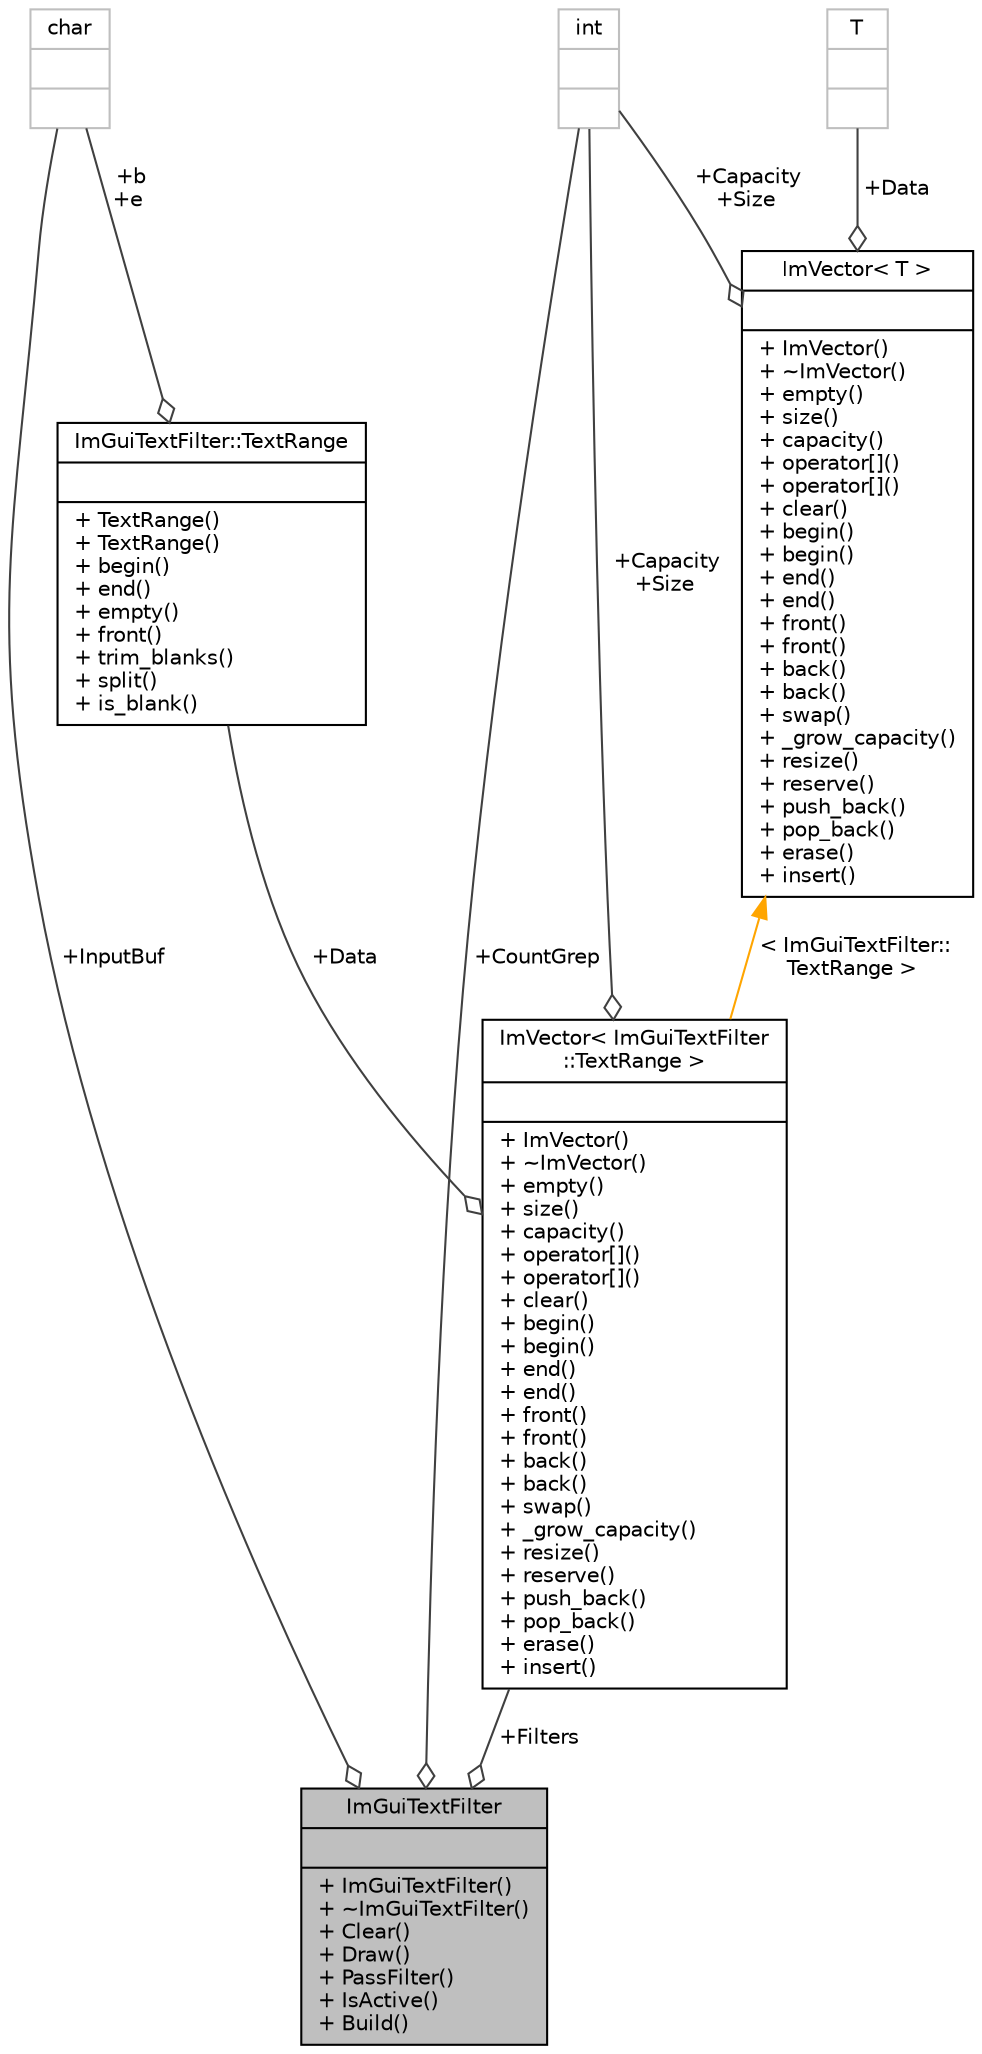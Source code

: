 digraph "ImGuiTextFilter"
{
 // INTERACTIVE_SVG=YES
  bgcolor="transparent";
  edge [fontname="Helvetica",fontsize="10",labelfontname="Helvetica",labelfontsize="10"];
  node [fontname="Helvetica",fontsize="10",shape=record];
  Node1 [label="{ImGuiTextFilter\n||+ ImGuiTextFilter()\l+ ~ImGuiTextFilter()\l+ Clear()\l+ Draw()\l+ PassFilter()\l+ IsActive()\l+ Build()\l}",height=0.2,width=0.4,color="black", fillcolor="grey75", style="filled" fontcolor="black"];
  Node2 -> Node1 [color="grey25",fontsize="10",style="solid",label=" +InputBuf" ,arrowhead="odiamond",fontname="Helvetica"];
  Node2 [label="{char\n||}",height=0.2,width=0.4,color="grey75"];
  Node3 -> Node1 [color="grey25",fontsize="10",style="solid",label=" +Filters" ,arrowhead="odiamond",fontname="Helvetica"];
  Node3 [label="{ImVector\< ImGuiTextFilter\l::TextRange \>\n||+ ImVector()\l+ ~ImVector()\l+ empty()\l+ size()\l+ capacity()\l+ operator[]()\l+ operator[]()\l+ clear()\l+ begin()\l+ begin()\l+ end()\l+ end()\l+ front()\l+ front()\l+ back()\l+ back()\l+ swap()\l+ _grow_capacity()\l+ resize()\l+ reserve()\l+ push_back()\l+ pop_back()\l+ erase()\l+ insert()\l}",height=0.2,width=0.4,color="black",URL="$d3/d32/classImVector.html"];
  Node4 -> Node3 [color="grey25",fontsize="10",style="solid",label=" +Capacity\n+Size" ,arrowhead="odiamond",fontname="Helvetica"];
  Node4 [label="{int\n||}",height=0.2,width=0.4,color="grey75"];
  Node5 -> Node3 [color="grey25",fontsize="10",style="solid",label=" +Data" ,arrowhead="odiamond",fontname="Helvetica"];
  Node5 [label="{ImGuiTextFilter::TextRange\n||+ TextRange()\l+ TextRange()\l+ begin()\l+ end()\l+ empty()\l+ front()\l+ trim_blanks()\l+ split()\l+ is_blank()\l}",height=0.2,width=0.4,color="black",URL="$d3/dd1/structImGuiTextFilter_1_1TextRange.html"];
  Node2 -> Node5 [color="grey25",fontsize="10",style="solid",label=" +b\n+e" ,arrowhead="odiamond",fontname="Helvetica"];
  Node6 -> Node3 [dir="back",color="orange",fontsize="10",style="solid",label=" \< ImGuiTextFilter::\lTextRange \>" ,fontname="Helvetica"];
  Node6 [label="{ImVector\< T \>\n||+ ImVector()\l+ ~ImVector()\l+ empty()\l+ size()\l+ capacity()\l+ operator[]()\l+ operator[]()\l+ clear()\l+ begin()\l+ begin()\l+ end()\l+ end()\l+ front()\l+ front()\l+ back()\l+ back()\l+ swap()\l+ _grow_capacity()\l+ resize()\l+ reserve()\l+ push_back()\l+ pop_back()\l+ erase()\l+ insert()\l}",height=0.2,width=0.4,color="black",URL="$d3/d32/classImVector.html"];
  Node4 -> Node6 [color="grey25",fontsize="10",style="solid",label=" +Capacity\n+Size" ,arrowhead="odiamond",fontname="Helvetica"];
  Node7 -> Node6 [color="grey25",fontsize="10",style="solid",label=" +Data" ,arrowhead="odiamond",fontname="Helvetica"];
  Node7 [label="{T\n||}",height=0.2,width=0.4,color="grey75"];
  Node4 -> Node1 [color="grey25",fontsize="10",style="solid",label=" +CountGrep" ,arrowhead="odiamond",fontname="Helvetica"];
}
